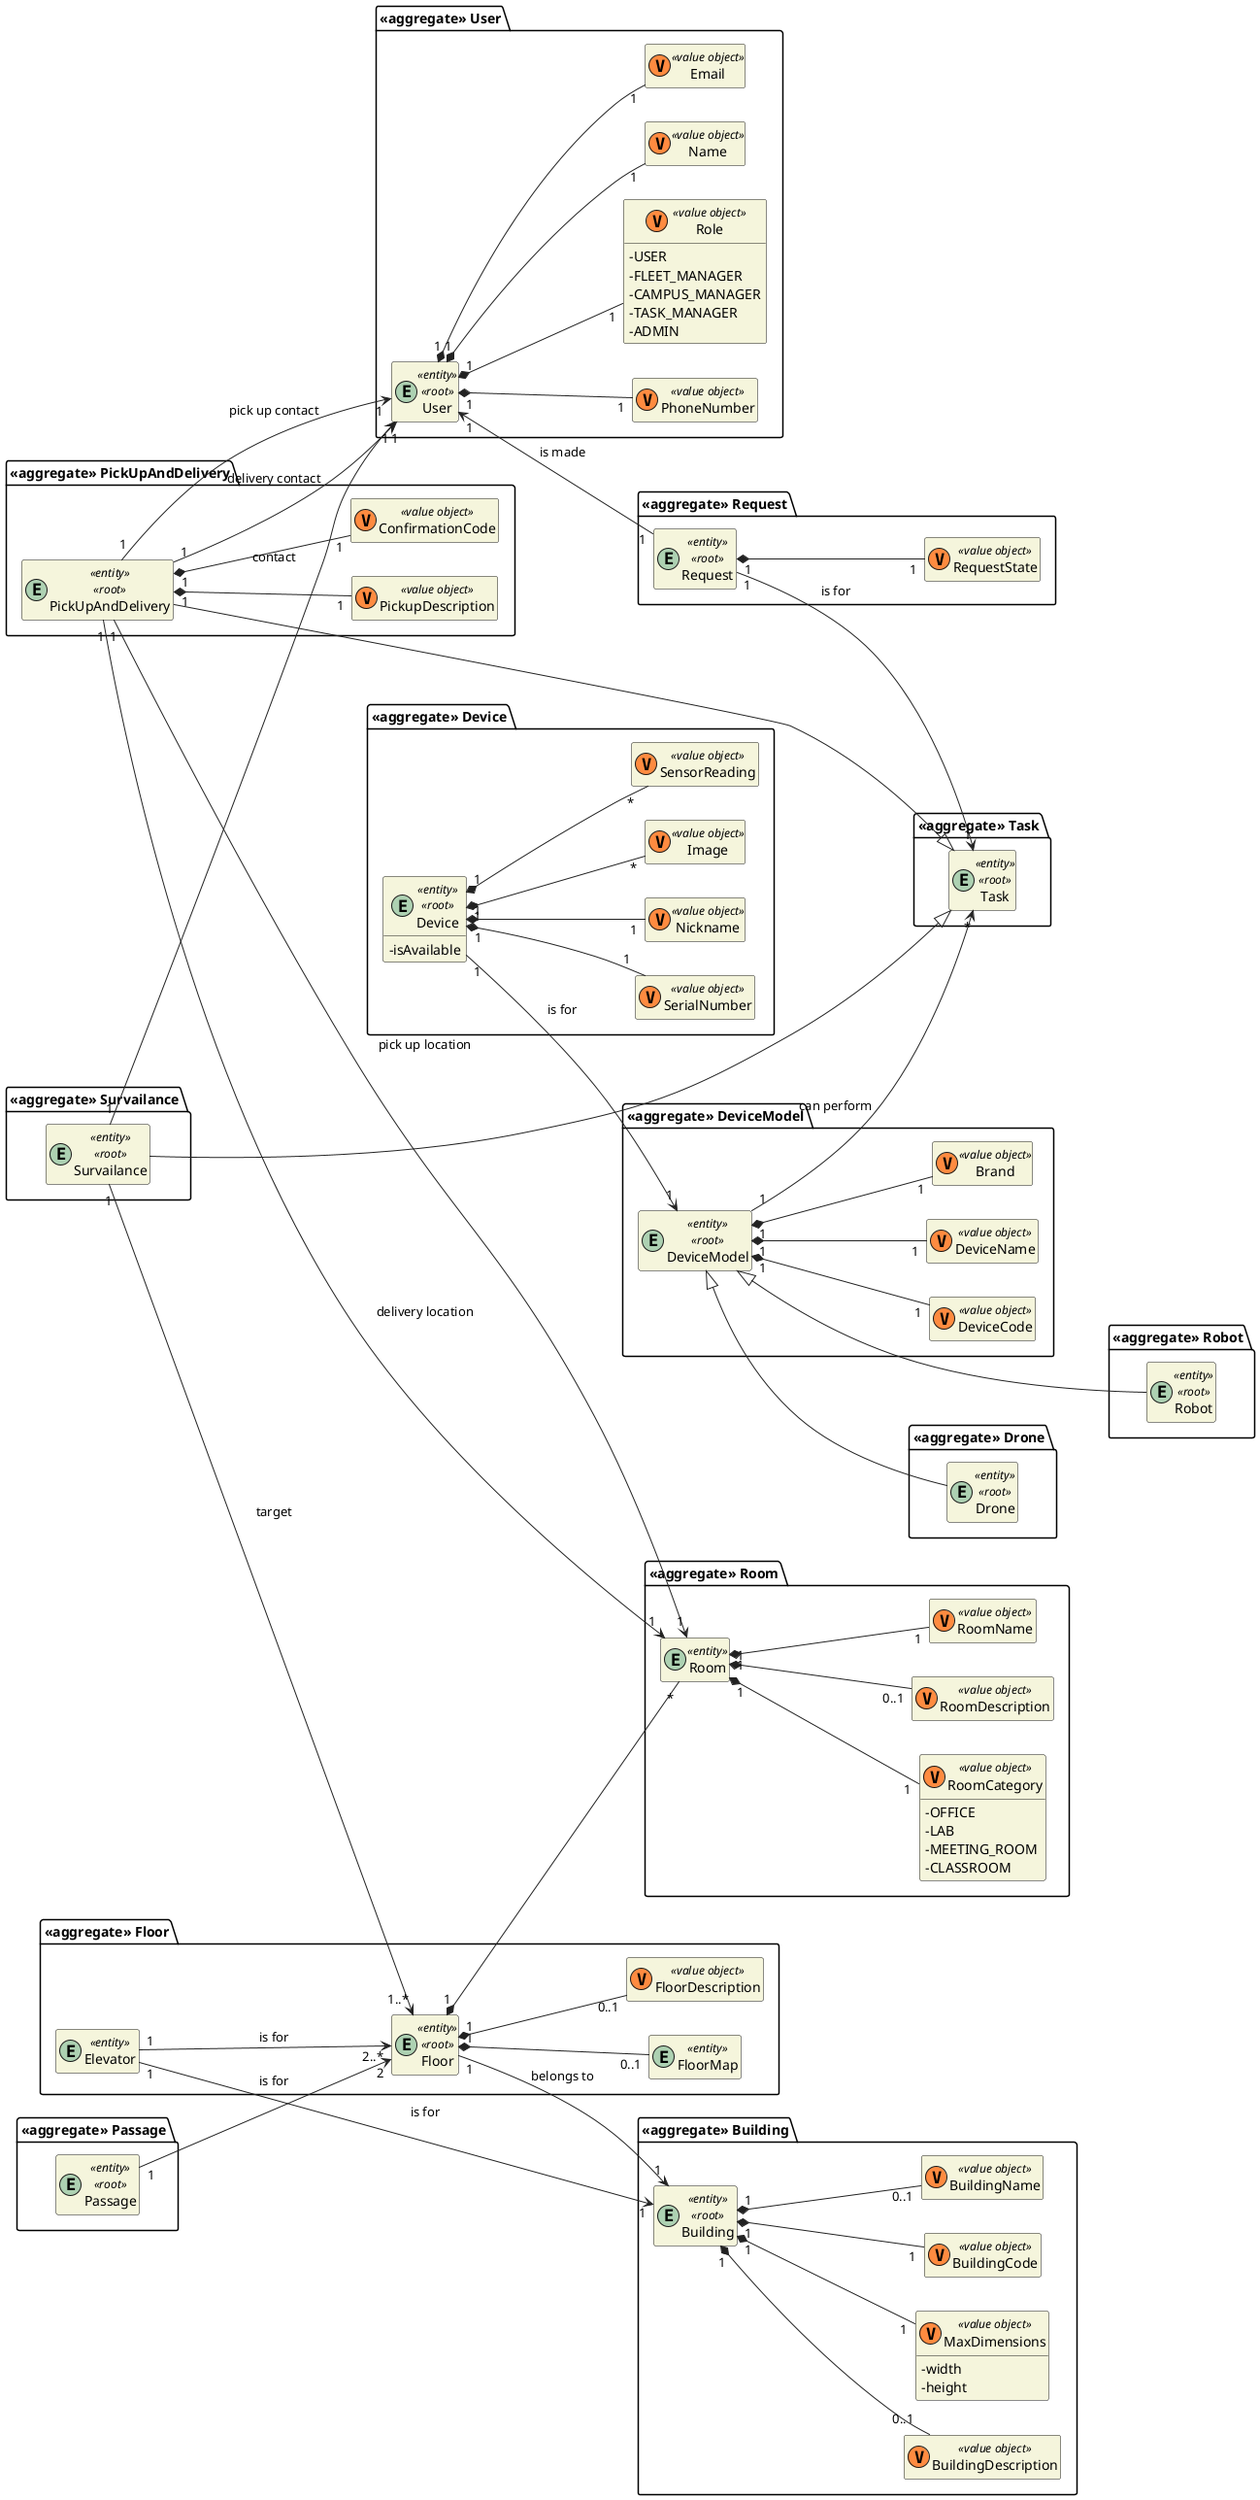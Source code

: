 @startuml dm

skinparam classAttributeIconSize 0
hide empty attributes
hide empty methods
skinparam classBackgroundColor beige
skinparam ArrowColor #222222

left to right direction

package "<<aggregate>> User" {
  entity User <<entity>> <<root>> { }

  class Name <<(V,#FF8B40) value object>> {}
  class Email <<(V,#FF8B40) value object>> {}
  class PhoneNumber <<(V,#FF8B40) value object>> {}
  class Role <<(V,#FF8B40) value object>> {
    - USER
    - FLEET_MANAGER
    - CAMPUS_MANAGER
    - TASK_MANAGER
    - ADMIN
  }
}

User "1" *-- "1" Role
User "1" *-- "1" Name
User "1" *-- "1" Email
User "1" *-- "1" PhoneNumber

package "<<aggregate>> Robot" {
  entity Robot <<entity>> <<root>> { }
}

package "<<aggregate>> Drone" {
  entity Drone <<entity>> <<root>> { }
}

package "<<aggregate>> DeviceModel" {
  entity DeviceModel <<entity>> <<root>> { }

  class Brand <<(V,#FF8B40) value object>> {}
  class DeviceCode <<(V,#FF8B40) value object>> {}
  class DeviceName <<(V,#FF8B40) value object>> {}
}

package "<<aggregate>> Device" {
  entity Device <<entity>> <<root>> {
    - isAvailable
  }

  class Image <<(V,#FF8B40) value object>> {}
  class SensorReading <<(V,#FF8B40) value object>> {}
  class SerialNumber <<(V,#FF8B40) value object>> {}
  class Nickname <<(V,#FF8B40) value object>> {}
}

DeviceModel "1" *-- "1" Brand
DeviceModel "1" *-- "1" DeviceCode
DeviceModel "1" *-- "1" DeviceName

Device "1" --> "1" DeviceModel : is for

Device "1" *-- "1" SerialNumber
Device "1" *-- "*" Image
Device "1" *-- "*" SensorReading
Device "1" *-- "1" Nickname

DeviceModel <|--- Robot
DeviceModel <|-- Drone

package "<<aggregate>> Floor" {
  entity Floor <<entity>> <<root>> { }

  entity Elevator <<entity>> { }
  entity FloorMap <<entity>> { }
  class FloorDescription <<(V,#FF8B40) value object>> {}
}

package "<<aggregate>> Room" {
  entity Room <<entity>> { }

  class RoomName <<(V,#FF8B40) value object>> {}
  class RoomCategory <<(V,#FF8B40) value object>> {
    - OFFICE
    - LAB
    - MEETING_ROOM
    - CLASSROOM
  }
  class RoomDescription <<(V,#FF8B40) value object>> {}
}

Floor "1" *-- "0..1" FloorMap
Floor "1" *-- "0..1" FloorDescription
Room "1" *-- "0..1" RoomDescription
Room "1" *-- "1" RoomCategory

Elevator "1" --> "2..*" Floor : is for

package "<<aggregate>> Building" {
  entity Building <<entity>> <<root>> { }

  class BuildingCode <<(V,#FF8B40) value object>> {}
  class BuildingName <<(V,#FF8B40) value object>> {}
  class BuildingDescription <<(V,#FF8B40) value object>> {}
  class MaxDimensions <<(V,#FF8B40) value object>> {
    - width
    - height
  }
}

Elevator "1" ---> "1" Building : is for

package "<<aggregate>> Passage" {
  entity Passage <<entity>> <<root>> { }
}

Building "1" *-- "0..1" BuildingName
Building "1" *-- "1" BuildingCode
Building "1" *-- "0..1" BuildingDescription
Building "1" *-- "1" MaxDimensions

Floor "1" --> "1" Building : belongs to
Floor "1" *-- "*" Room
Room "1" *-- "1" RoomName

package "<<aggregate>> Request" {
  entity Request <<entity>> <<root>> { }

  class RequestState <<(V,#FF8B40) value object>> {}
}

package "<<aggregate>> Task" {
  entity Task <<entity>> <<root>> { }
}

package "<<aggregate>> PickUpAndDelivery" {
  entity PickUpAndDelivery <<entity>> <<root>> { }

  class PickupDescription <<(V,#FF8B40) value object>> {}
  class ConfirmationCode <<(V,#FF8B40) value object>> {}
}

PickUpAndDelivery "1" *-- "1" PickupDescription
PickUpAndDelivery "1" *-- "1" ConfirmationCode
PickUpAndDelivery "1" --> "1" User : pick up contact
PickUpAndDelivery "1" --> "1" User : delivery contact
PickUpAndDelivery "1" --> "1" Room : pick up location
PickUpAndDelivery "1" --> "1" Room : delivery location

package "<<aggregate>> Survailance" {
  entity Survailance <<entity>> <<root>> { }
}

Survailance "1" --> "1" User : contact
Survailance "1" --> "1..*" Floor : target

PickUpAndDelivery --|> Task
Survailance --|> Task

DeviceModel "1" --> "*" Task : can perform

Request "1" *-- "1" RequestState

Passage "1" --> "2" Floor : is for
User "1" <-- "1" Request : is made
Request "1" --> "1" Task : is for

@enduml
